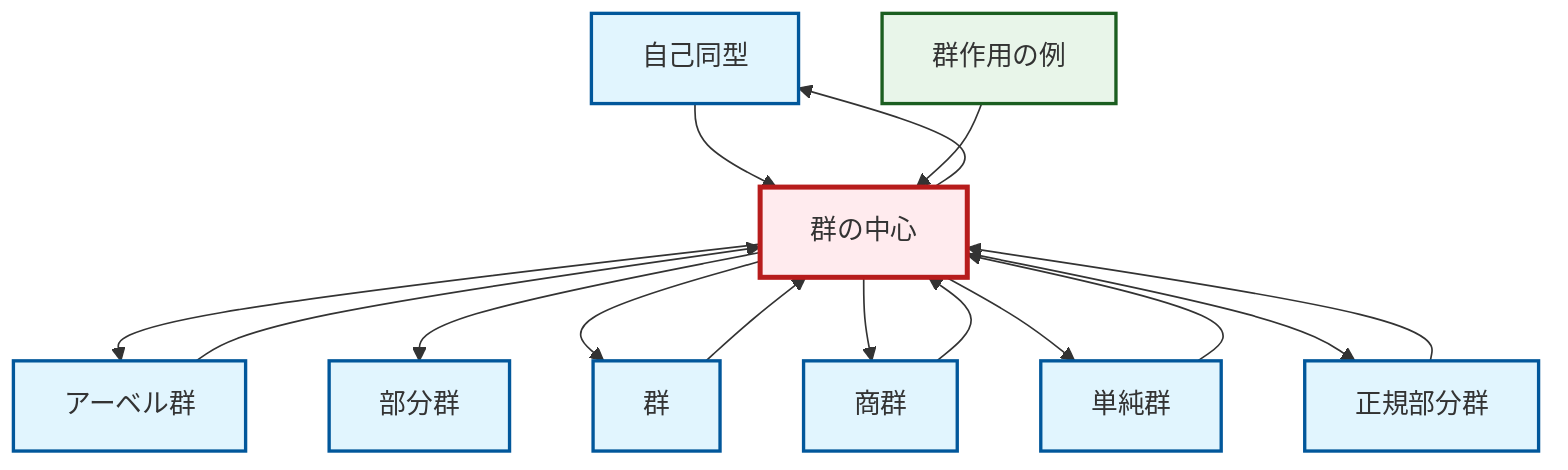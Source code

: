 graph TD
    classDef definition fill:#e1f5fe,stroke:#01579b,stroke-width:2px
    classDef theorem fill:#f3e5f5,stroke:#4a148c,stroke-width:2px
    classDef axiom fill:#fff3e0,stroke:#e65100,stroke-width:2px
    classDef example fill:#e8f5e9,stroke:#1b5e20,stroke-width:2px
    classDef current fill:#ffebee,stroke:#b71c1c,stroke-width:3px
    def-automorphism["自己同型"]:::definition
    def-quotient-group["商群"]:::definition
    def-group["群"]:::definition
    def-center-of-group["群の中心"]:::definition
    def-subgroup["部分群"]:::definition
    ex-group-action-examples["群作用の例"]:::example
    def-normal-subgroup["正規部分群"]:::definition
    def-abelian-group["アーベル群"]:::definition
    def-simple-group["単純群"]:::definition
    def-center-of-group --> def-automorphism
    def-automorphism --> def-center-of-group
    def-group --> def-center-of-group
    def-center-of-group --> def-abelian-group
    def-center-of-group --> def-subgroup
    def-center-of-group --> def-group
    def-center-of-group --> def-quotient-group
    def-simple-group --> def-center-of-group
    ex-group-action-examples --> def-center-of-group
    def-center-of-group --> def-simple-group
    def-normal-subgroup --> def-center-of-group
    def-quotient-group --> def-center-of-group
    def-abelian-group --> def-center-of-group
    def-center-of-group --> def-normal-subgroup
    class def-center-of-group current